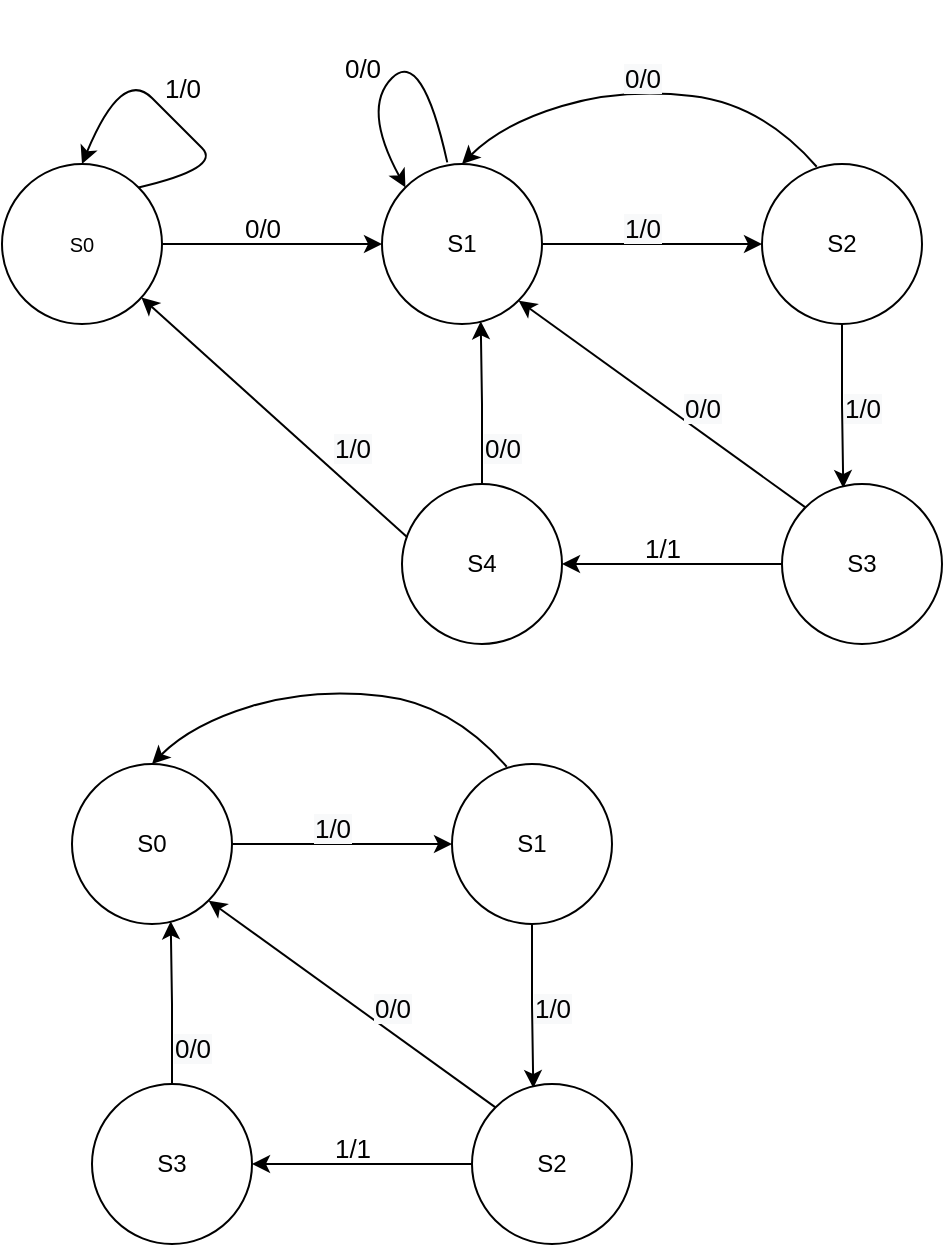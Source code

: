 <mxfile version="17.4.6" type="github">
  <diagram id="JiN5gUxKg_kHs-5ToOMZ" name="Page-1">
    <mxGraphModel dx="823" dy="484" grid="1" gridSize="10" guides="1" tooltips="1" connect="1" arrows="1" fold="1" page="1" pageScale="1" pageWidth="827" pageHeight="1169" math="0" shadow="0">
      <root>
        <mxCell id="0" />
        <mxCell id="1" parent="0" />
        <mxCell id="Cw4yV0d1_NEsQbWrNPIG-6" style="edgeStyle=orthogonalEdgeStyle;rounded=0;orthogonalLoop=1;jettySize=auto;html=1;entryX=0;entryY=0.5;entryDx=0;entryDy=0;fontSize=13;" edge="1" parent="1" source="Cw4yV0d1_NEsQbWrNPIG-1" target="Cw4yV0d1_NEsQbWrNPIG-3">
          <mxGeometry relative="1" as="geometry" />
        </mxCell>
        <mxCell id="Cw4yV0d1_NEsQbWrNPIG-1" value="&lt;font size=&quot;1&quot;&gt;S0&lt;/font&gt;" style="ellipse;whiteSpace=wrap;html=1;aspect=fixed;" vertex="1" parent="1">
          <mxGeometry x="120" y="98" width="80" height="80" as="geometry" />
        </mxCell>
        <mxCell id="Cw4yV0d1_NEsQbWrNPIG-8" style="edgeStyle=orthogonalEdgeStyle;rounded=0;orthogonalLoop=1;jettySize=auto;html=1;entryX=0.383;entryY=0.025;entryDx=0;entryDy=0;entryPerimeter=0;fontSize=13;" edge="1" parent="1" source="Cw4yV0d1_NEsQbWrNPIG-2" target="Cw4yV0d1_NEsQbWrNPIG-4">
          <mxGeometry relative="1" as="geometry" />
        </mxCell>
        <mxCell id="Cw4yV0d1_NEsQbWrNPIG-2" value="S2" style="ellipse;whiteSpace=wrap;html=1;aspect=fixed;" vertex="1" parent="1">
          <mxGeometry x="500" y="98" width="80" height="80" as="geometry" />
        </mxCell>
        <mxCell id="Cw4yV0d1_NEsQbWrNPIG-7" style="edgeStyle=orthogonalEdgeStyle;rounded=0;orthogonalLoop=1;jettySize=auto;html=1;entryX=0;entryY=0.5;entryDx=0;entryDy=0;fontSize=13;" edge="1" parent="1" source="Cw4yV0d1_NEsQbWrNPIG-3" target="Cw4yV0d1_NEsQbWrNPIG-2">
          <mxGeometry relative="1" as="geometry" />
        </mxCell>
        <mxCell id="Cw4yV0d1_NEsQbWrNPIG-3" value="S1" style="ellipse;whiteSpace=wrap;html=1;aspect=fixed;" vertex="1" parent="1">
          <mxGeometry x="310" y="98" width="80" height="80" as="geometry" />
        </mxCell>
        <mxCell id="Cw4yV0d1_NEsQbWrNPIG-9" style="edgeStyle=orthogonalEdgeStyle;rounded=0;orthogonalLoop=1;jettySize=auto;html=1;entryX=1;entryY=0.5;entryDx=0;entryDy=0;fontSize=13;" edge="1" parent="1" source="Cw4yV0d1_NEsQbWrNPIG-4" target="Cw4yV0d1_NEsQbWrNPIG-5">
          <mxGeometry relative="1" as="geometry" />
        </mxCell>
        <mxCell id="Cw4yV0d1_NEsQbWrNPIG-4" value="S3" style="ellipse;whiteSpace=wrap;html=1;aspect=fixed;" vertex="1" parent="1">
          <mxGeometry x="510" y="258" width="80" height="80" as="geometry" />
        </mxCell>
        <mxCell id="Cw4yV0d1_NEsQbWrNPIG-12" style="edgeStyle=orthogonalEdgeStyle;rounded=0;orthogonalLoop=1;jettySize=auto;html=1;exitX=0.5;exitY=0;exitDx=0;exitDy=0;entryX=0.617;entryY=0.983;entryDx=0;entryDy=0;entryPerimeter=0;fontSize=13;" edge="1" parent="1" source="Cw4yV0d1_NEsQbWrNPIG-5" target="Cw4yV0d1_NEsQbWrNPIG-3">
          <mxGeometry relative="1" as="geometry" />
        </mxCell>
        <mxCell id="Cw4yV0d1_NEsQbWrNPIG-5" value="S4" style="ellipse;whiteSpace=wrap;html=1;aspect=fixed;" vertex="1" parent="1">
          <mxGeometry x="320" y="258" width="80" height="80" as="geometry" />
        </mxCell>
        <mxCell id="Cw4yV0d1_NEsQbWrNPIG-11" value="" style="endArrow=classic;html=1;rounded=0;fontSize=13;exitX=0.033;exitY=0.333;exitDx=0;exitDy=0;exitPerimeter=0;" edge="1" parent="1" source="Cw4yV0d1_NEsQbWrNPIG-5" target="Cw4yV0d1_NEsQbWrNPIG-1">
          <mxGeometry width="50" height="50" relative="1" as="geometry">
            <mxPoint x="220" y="258" as="sourcePoint" />
            <mxPoint x="270" y="208" as="targetPoint" />
          </mxGeometry>
        </mxCell>
        <mxCell id="Cw4yV0d1_NEsQbWrNPIG-13" value="" style="endArrow=classic;html=1;rounded=0;fontSize=13;entryX=1;entryY=1;entryDx=0;entryDy=0;exitX=0;exitY=0;exitDx=0;exitDy=0;" edge="1" parent="1" source="Cw4yV0d1_NEsQbWrNPIG-4" target="Cw4yV0d1_NEsQbWrNPIG-3">
          <mxGeometry width="50" height="50" relative="1" as="geometry">
            <mxPoint x="370" y="328" as="sourcePoint" />
            <mxPoint x="420" y="278" as="targetPoint" />
          </mxGeometry>
        </mxCell>
        <mxCell id="Cw4yV0d1_NEsQbWrNPIG-15" value="" style="curved=1;endArrow=classic;html=1;rounded=0;fontSize=13;exitX=0.342;exitY=0.017;exitDx=0;exitDy=0;exitPerimeter=0;entryX=0.5;entryY=0;entryDx=0;entryDy=0;" edge="1" parent="1" source="Cw4yV0d1_NEsQbWrNPIG-2" target="Cw4yV0d1_NEsQbWrNPIG-3">
          <mxGeometry width="50" height="50" relative="1" as="geometry">
            <mxPoint x="370" y="128" as="sourcePoint" />
            <mxPoint x="420" y="78" as="targetPoint" />
            <Array as="points">
              <mxPoint x="500" y="68" />
              <mxPoint x="430" y="60" />
              <mxPoint x="370" y="78" />
            </Array>
          </mxGeometry>
        </mxCell>
        <mxCell id="Cw4yV0d1_NEsQbWrNPIG-16" value="0/0" style="text;html=1;align=center;verticalAlign=middle;resizable=0;points=[];autosize=1;strokeColor=none;fillColor=none;fontSize=13;" vertex="1" parent="1">
          <mxGeometry x="235" y="120" width="30" height="20" as="geometry" />
        </mxCell>
        <mxCell id="Cw4yV0d1_NEsQbWrNPIG-17" value="&#xa;&#xa;&lt;span style=&quot;color: rgb(0, 0, 0); font-family: helvetica; font-size: 13px; font-style: normal; font-weight: 400; letter-spacing: normal; text-align: center; text-indent: 0px; text-transform: none; word-spacing: 0px; background-color: rgb(248, 249, 250); display: inline; float: none;&quot;&gt;0/0&lt;/span&gt;&#xa;&#xa;" style="text;html=1;align=center;verticalAlign=middle;resizable=0;points=[];autosize=1;strokeColor=none;fillColor=none;fontSize=13;" vertex="1" parent="1">
          <mxGeometry x="425" y="20" width="30" height="70" as="geometry" />
        </mxCell>
        <mxCell id="Cw4yV0d1_NEsQbWrNPIG-18" value="&#xa;&#xa;&lt;span style=&quot;color: rgb(0, 0, 0); font-family: helvetica; font-size: 13px; font-style: normal; font-weight: 400; letter-spacing: normal; text-align: center; text-indent: 0px; text-transform: none; word-spacing: 0px; background-color: rgb(248, 249, 250); display: inline; float: none;&quot;&gt;1/0&lt;/span&gt;&#xa;&#xa;" style="text;html=1;align=center;verticalAlign=middle;resizable=0;points=[];autosize=1;strokeColor=none;fillColor=none;fontSize=13;" vertex="1" parent="1">
          <mxGeometry x="425" y="95" width="30" height="70" as="geometry" />
        </mxCell>
        <mxCell id="Cw4yV0d1_NEsQbWrNPIG-19" value="&#xa;&#xa;&lt;span style=&quot;color: rgb(0, 0, 0); font-family: helvetica; font-size: 13px; font-style: normal; font-weight: 400; letter-spacing: normal; text-align: center; text-indent: 0px; text-transform: none; word-spacing: 0px; background-color: rgb(248, 249, 250); display: inline; float: none;&quot;&gt;1/0&lt;/span&gt;&#xa;&#xa;" style="text;html=1;align=center;verticalAlign=middle;resizable=0;points=[];autosize=1;strokeColor=none;fillColor=none;fontSize=13;" vertex="1" parent="1">
          <mxGeometry x="535" y="185" width="30" height="70" as="geometry" />
        </mxCell>
        <mxCell id="Cw4yV0d1_NEsQbWrNPIG-20" value="&#xa;&#xa;&lt;span style=&quot;color: rgb(0, 0, 0); font-family: helvetica; font-size: 13px; font-style: normal; font-weight: 400; letter-spacing: normal; text-align: center; text-indent: 0px; text-transform: none; word-spacing: 0px; background-color: rgb(248, 249, 250); display: inline; float: none;&quot;&gt;0/0&lt;/span&gt;&#xa;&#xa;" style="text;html=1;align=center;verticalAlign=middle;resizable=0;points=[];autosize=1;strokeColor=none;fillColor=none;fontSize=13;" vertex="1" parent="1">
          <mxGeometry x="455" y="185" width="30" height="70" as="geometry" />
        </mxCell>
        <mxCell id="Cw4yV0d1_NEsQbWrNPIG-22" value="1/1" style="text;html=1;align=center;verticalAlign=middle;resizable=0;points=[];autosize=1;strokeColor=none;fillColor=none;fontSize=13;" vertex="1" parent="1">
          <mxGeometry x="435" y="280" width="30" height="20" as="geometry" />
        </mxCell>
        <mxCell id="Cw4yV0d1_NEsQbWrNPIG-23" value="&#xa;&#xa;&lt;span style=&quot;color: rgb(0, 0, 0); font-family: helvetica; font-size: 13px; font-style: normal; font-weight: 400; letter-spacing: normal; text-align: center; text-indent: 0px; text-transform: none; word-spacing: 0px; background-color: rgb(248, 249, 250); display: inline; float: none;&quot;&gt;0/0&lt;/span&gt;&#xa;&#xa;" style="text;html=1;align=center;verticalAlign=middle;resizable=0;points=[];autosize=1;strokeColor=none;fillColor=none;fontSize=13;" vertex="1" parent="1">
          <mxGeometry x="355" y="205" width="30" height="70" as="geometry" />
        </mxCell>
        <mxCell id="Cw4yV0d1_NEsQbWrNPIG-25" value="&#xa;&#xa;&lt;span style=&quot;color: rgb(0, 0, 0); font-family: helvetica; font-size: 13px; font-style: normal; font-weight: 400; letter-spacing: normal; text-align: center; text-indent: 0px; text-transform: none; word-spacing: 0px; background-color: rgb(248, 249, 250); display: inline; float: none;&quot;&gt;1/0&lt;/span&gt;&#xa;&#xa;" style="text;html=1;align=center;verticalAlign=middle;resizable=0;points=[];autosize=1;strokeColor=none;fillColor=none;fontSize=13;" vertex="1" parent="1">
          <mxGeometry x="280" y="205" width="30" height="70" as="geometry" />
        </mxCell>
        <mxCell id="Cw4yV0d1_NEsQbWrNPIG-26" value="" style="curved=1;endArrow=classic;html=1;rounded=0;fontSize=13;exitX=1;exitY=0;exitDx=0;exitDy=0;entryX=0.5;entryY=0;entryDx=0;entryDy=0;" edge="1" parent="1" source="Cw4yV0d1_NEsQbWrNPIG-1" target="Cw4yV0d1_NEsQbWrNPIG-1">
          <mxGeometry width="50" height="50" relative="1" as="geometry">
            <mxPoint x="180" y="100" as="sourcePoint" />
            <mxPoint x="230" y="50" as="targetPoint" />
            <Array as="points">
              <mxPoint x="230" y="100" />
              <mxPoint x="210" y="80" />
              <mxPoint x="180" y="50" />
            </Array>
          </mxGeometry>
        </mxCell>
        <mxCell id="Cw4yV0d1_NEsQbWrNPIG-27" value="1/0" style="text;html=1;align=center;verticalAlign=middle;resizable=0;points=[];autosize=1;strokeColor=none;fillColor=none;fontSize=13;" vertex="1" parent="1">
          <mxGeometry x="195" y="50" width="30" height="20" as="geometry" />
        </mxCell>
        <mxCell id="Cw4yV0d1_NEsQbWrNPIG-30" style="edgeStyle=orthogonalEdgeStyle;rounded=0;orthogonalLoop=1;jettySize=auto;html=1;entryX=0.383;entryY=0.025;entryDx=0;entryDy=0;entryPerimeter=0;fontSize=13;" edge="1" parent="1" source="Cw4yV0d1_NEsQbWrNPIG-31" target="Cw4yV0d1_NEsQbWrNPIG-35">
          <mxGeometry relative="1" as="geometry" />
        </mxCell>
        <mxCell id="Cw4yV0d1_NEsQbWrNPIG-31" value="S1" style="ellipse;whiteSpace=wrap;html=1;aspect=fixed;" vertex="1" parent="1">
          <mxGeometry x="345" y="398" width="80" height="80" as="geometry" />
        </mxCell>
        <mxCell id="Cw4yV0d1_NEsQbWrNPIG-32" style="edgeStyle=orthogonalEdgeStyle;rounded=0;orthogonalLoop=1;jettySize=auto;html=1;entryX=0;entryY=0.5;entryDx=0;entryDy=0;fontSize=13;" edge="1" parent="1" source="Cw4yV0d1_NEsQbWrNPIG-33" target="Cw4yV0d1_NEsQbWrNPIG-31">
          <mxGeometry relative="1" as="geometry" />
        </mxCell>
        <mxCell id="Cw4yV0d1_NEsQbWrNPIG-33" value="S0" style="ellipse;whiteSpace=wrap;html=1;aspect=fixed;" vertex="1" parent="1">
          <mxGeometry x="155" y="398" width="80" height="80" as="geometry" />
        </mxCell>
        <mxCell id="Cw4yV0d1_NEsQbWrNPIG-34" style="edgeStyle=orthogonalEdgeStyle;rounded=0;orthogonalLoop=1;jettySize=auto;html=1;entryX=1;entryY=0.5;entryDx=0;entryDy=0;fontSize=13;" edge="1" parent="1" source="Cw4yV0d1_NEsQbWrNPIG-35" target="Cw4yV0d1_NEsQbWrNPIG-37">
          <mxGeometry relative="1" as="geometry" />
        </mxCell>
        <mxCell id="Cw4yV0d1_NEsQbWrNPIG-35" value="S2" style="ellipse;whiteSpace=wrap;html=1;aspect=fixed;" vertex="1" parent="1">
          <mxGeometry x="355" y="558" width="80" height="80" as="geometry" />
        </mxCell>
        <mxCell id="Cw4yV0d1_NEsQbWrNPIG-36" style="edgeStyle=orthogonalEdgeStyle;rounded=0;orthogonalLoop=1;jettySize=auto;html=1;exitX=0.5;exitY=0;exitDx=0;exitDy=0;entryX=0.617;entryY=0.983;entryDx=0;entryDy=0;entryPerimeter=0;fontSize=13;" edge="1" parent="1" source="Cw4yV0d1_NEsQbWrNPIG-37" target="Cw4yV0d1_NEsQbWrNPIG-33">
          <mxGeometry relative="1" as="geometry" />
        </mxCell>
        <mxCell id="Cw4yV0d1_NEsQbWrNPIG-37" value="S3" style="ellipse;whiteSpace=wrap;html=1;aspect=fixed;" vertex="1" parent="1">
          <mxGeometry x="165" y="558" width="80" height="80" as="geometry" />
        </mxCell>
        <mxCell id="Cw4yV0d1_NEsQbWrNPIG-38" value="" style="endArrow=classic;html=1;rounded=0;fontSize=13;entryX=1;entryY=1;entryDx=0;entryDy=0;exitX=0;exitY=0;exitDx=0;exitDy=0;" edge="1" parent="1" source="Cw4yV0d1_NEsQbWrNPIG-35" target="Cw4yV0d1_NEsQbWrNPIG-33">
          <mxGeometry width="50" height="50" relative="1" as="geometry">
            <mxPoint x="215" y="628" as="sourcePoint" />
            <mxPoint x="265" y="578" as="targetPoint" />
          </mxGeometry>
        </mxCell>
        <mxCell id="Cw4yV0d1_NEsQbWrNPIG-39" value="" style="curved=1;endArrow=classic;html=1;rounded=0;fontSize=13;exitX=0.342;exitY=0.017;exitDx=0;exitDy=0;exitPerimeter=0;entryX=0.5;entryY=0;entryDx=0;entryDy=0;" edge="1" parent="1" source="Cw4yV0d1_NEsQbWrNPIG-31" target="Cw4yV0d1_NEsQbWrNPIG-33">
          <mxGeometry width="50" height="50" relative="1" as="geometry">
            <mxPoint x="215" y="428" as="sourcePoint" />
            <mxPoint x="265" y="378" as="targetPoint" />
            <Array as="points">
              <mxPoint x="345" y="368" />
              <mxPoint x="275" y="360" />
              <mxPoint x="215" y="378" />
            </Array>
          </mxGeometry>
        </mxCell>
        <mxCell id="Cw4yV0d1_NEsQbWrNPIG-40" value="&#xa;&#xa;&lt;span style=&quot;color: rgb(0, 0, 0); font-family: helvetica; font-size: 13px; font-style: normal; font-weight: 400; letter-spacing: normal; text-align: center; text-indent: 0px; text-transform: none; word-spacing: 0px; background-color: rgb(248, 249, 250); display: inline; float: none;&quot;&gt;1/0&lt;/span&gt;&#xa;&#xa;" style="text;html=1;align=center;verticalAlign=middle;resizable=0;points=[];autosize=1;strokeColor=none;fillColor=none;fontSize=13;" vertex="1" parent="1">
          <mxGeometry x="270" y="395" width="30" height="70" as="geometry" />
        </mxCell>
        <mxCell id="Cw4yV0d1_NEsQbWrNPIG-41" value="&#xa;&#xa;&lt;span style=&quot;color: rgb(0, 0, 0); font-family: helvetica; font-size: 13px; font-style: normal; font-weight: 400; letter-spacing: normal; text-align: center; text-indent: 0px; text-transform: none; word-spacing: 0px; background-color: rgb(248, 249, 250); display: inline; float: none;&quot;&gt;1/0&lt;/span&gt;&#xa;&#xa;" style="text;html=1;align=center;verticalAlign=middle;resizable=0;points=[];autosize=1;strokeColor=none;fillColor=none;fontSize=13;" vertex="1" parent="1">
          <mxGeometry x="380" y="485" width="30" height="70" as="geometry" />
        </mxCell>
        <mxCell id="Cw4yV0d1_NEsQbWrNPIG-42" value="&#xa;&#xa;&lt;span style=&quot;color: rgb(0, 0, 0); font-family: helvetica; font-size: 13px; font-style: normal; font-weight: 400; letter-spacing: normal; text-align: center; text-indent: 0px; text-transform: none; word-spacing: 0px; background-color: rgb(248, 249, 250); display: inline; float: none;&quot;&gt;0/0&lt;/span&gt;&#xa;&#xa;" style="text;html=1;align=center;verticalAlign=middle;resizable=0;points=[];autosize=1;strokeColor=none;fillColor=none;fontSize=13;" vertex="1" parent="1">
          <mxGeometry x="300" y="485" width="30" height="70" as="geometry" />
        </mxCell>
        <mxCell id="Cw4yV0d1_NEsQbWrNPIG-43" value="1/1" style="text;html=1;align=center;verticalAlign=middle;resizable=0;points=[];autosize=1;strokeColor=none;fillColor=none;fontSize=13;" vertex="1" parent="1">
          <mxGeometry x="280" y="580" width="30" height="20" as="geometry" />
        </mxCell>
        <mxCell id="Cw4yV0d1_NEsQbWrNPIG-44" value="&#xa;&#xa;&lt;span style=&quot;color: rgb(0, 0, 0); font-family: helvetica; font-size: 13px; font-style: normal; font-weight: 400; letter-spacing: normal; text-align: center; text-indent: 0px; text-transform: none; word-spacing: 0px; background-color: rgb(248, 249, 250); display: inline; float: none;&quot;&gt;0/0&lt;/span&gt;&#xa;&#xa;" style="text;html=1;align=center;verticalAlign=middle;resizable=0;points=[];autosize=1;strokeColor=none;fillColor=none;fontSize=13;" vertex="1" parent="1">
          <mxGeometry x="200" y="505" width="30" height="70" as="geometry" />
        </mxCell>
        <mxCell id="Cw4yV0d1_NEsQbWrNPIG-45" value="" style="curved=1;endArrow=classic;html=1;rounded=0;fontSize=13;exitX=0.408;exitY=-0.01;exitDx=0;exitDy=0;exitPerimeter=0;entryX=0;entryY=0;entryDx=0;entryDy=0;" edge="1" parent="1" source="Cw4yV0d1_NEsQbWrNPIG-3" target="Cw4yV0d1_NEsQbWrNPIG-3">
          <mxGeometry width="50" height="50" relative="1" as="geometry">
            <mxPoint x="280" y="40" as="sourcePoint" />
            <mxPoint x="330" y="-10" as="targetPoint" />
            <Array as="points">
              <mxPoint x="330" y="40" />
              <mxPoint x="300" y="70" />
            </Array>
          </mxGeometry>
        </mxCell>
        <mxCell id="Cw4yV0d1_NEsQbWrNPIG-46" value="0/0" style="text;html=1;align=center;verticalAlign=middle;resizable=0;points=[];autosize=1;strokeColor=none;fillColor=none;fontSize=13;" vertex="1" parent="1">
          <mxGeometry x="285" y="40" width="30" height="20" as="geometry" />
        </mxCell>
      </root>
    </mxGraphModel>
  </diagram>
</mxfile>
